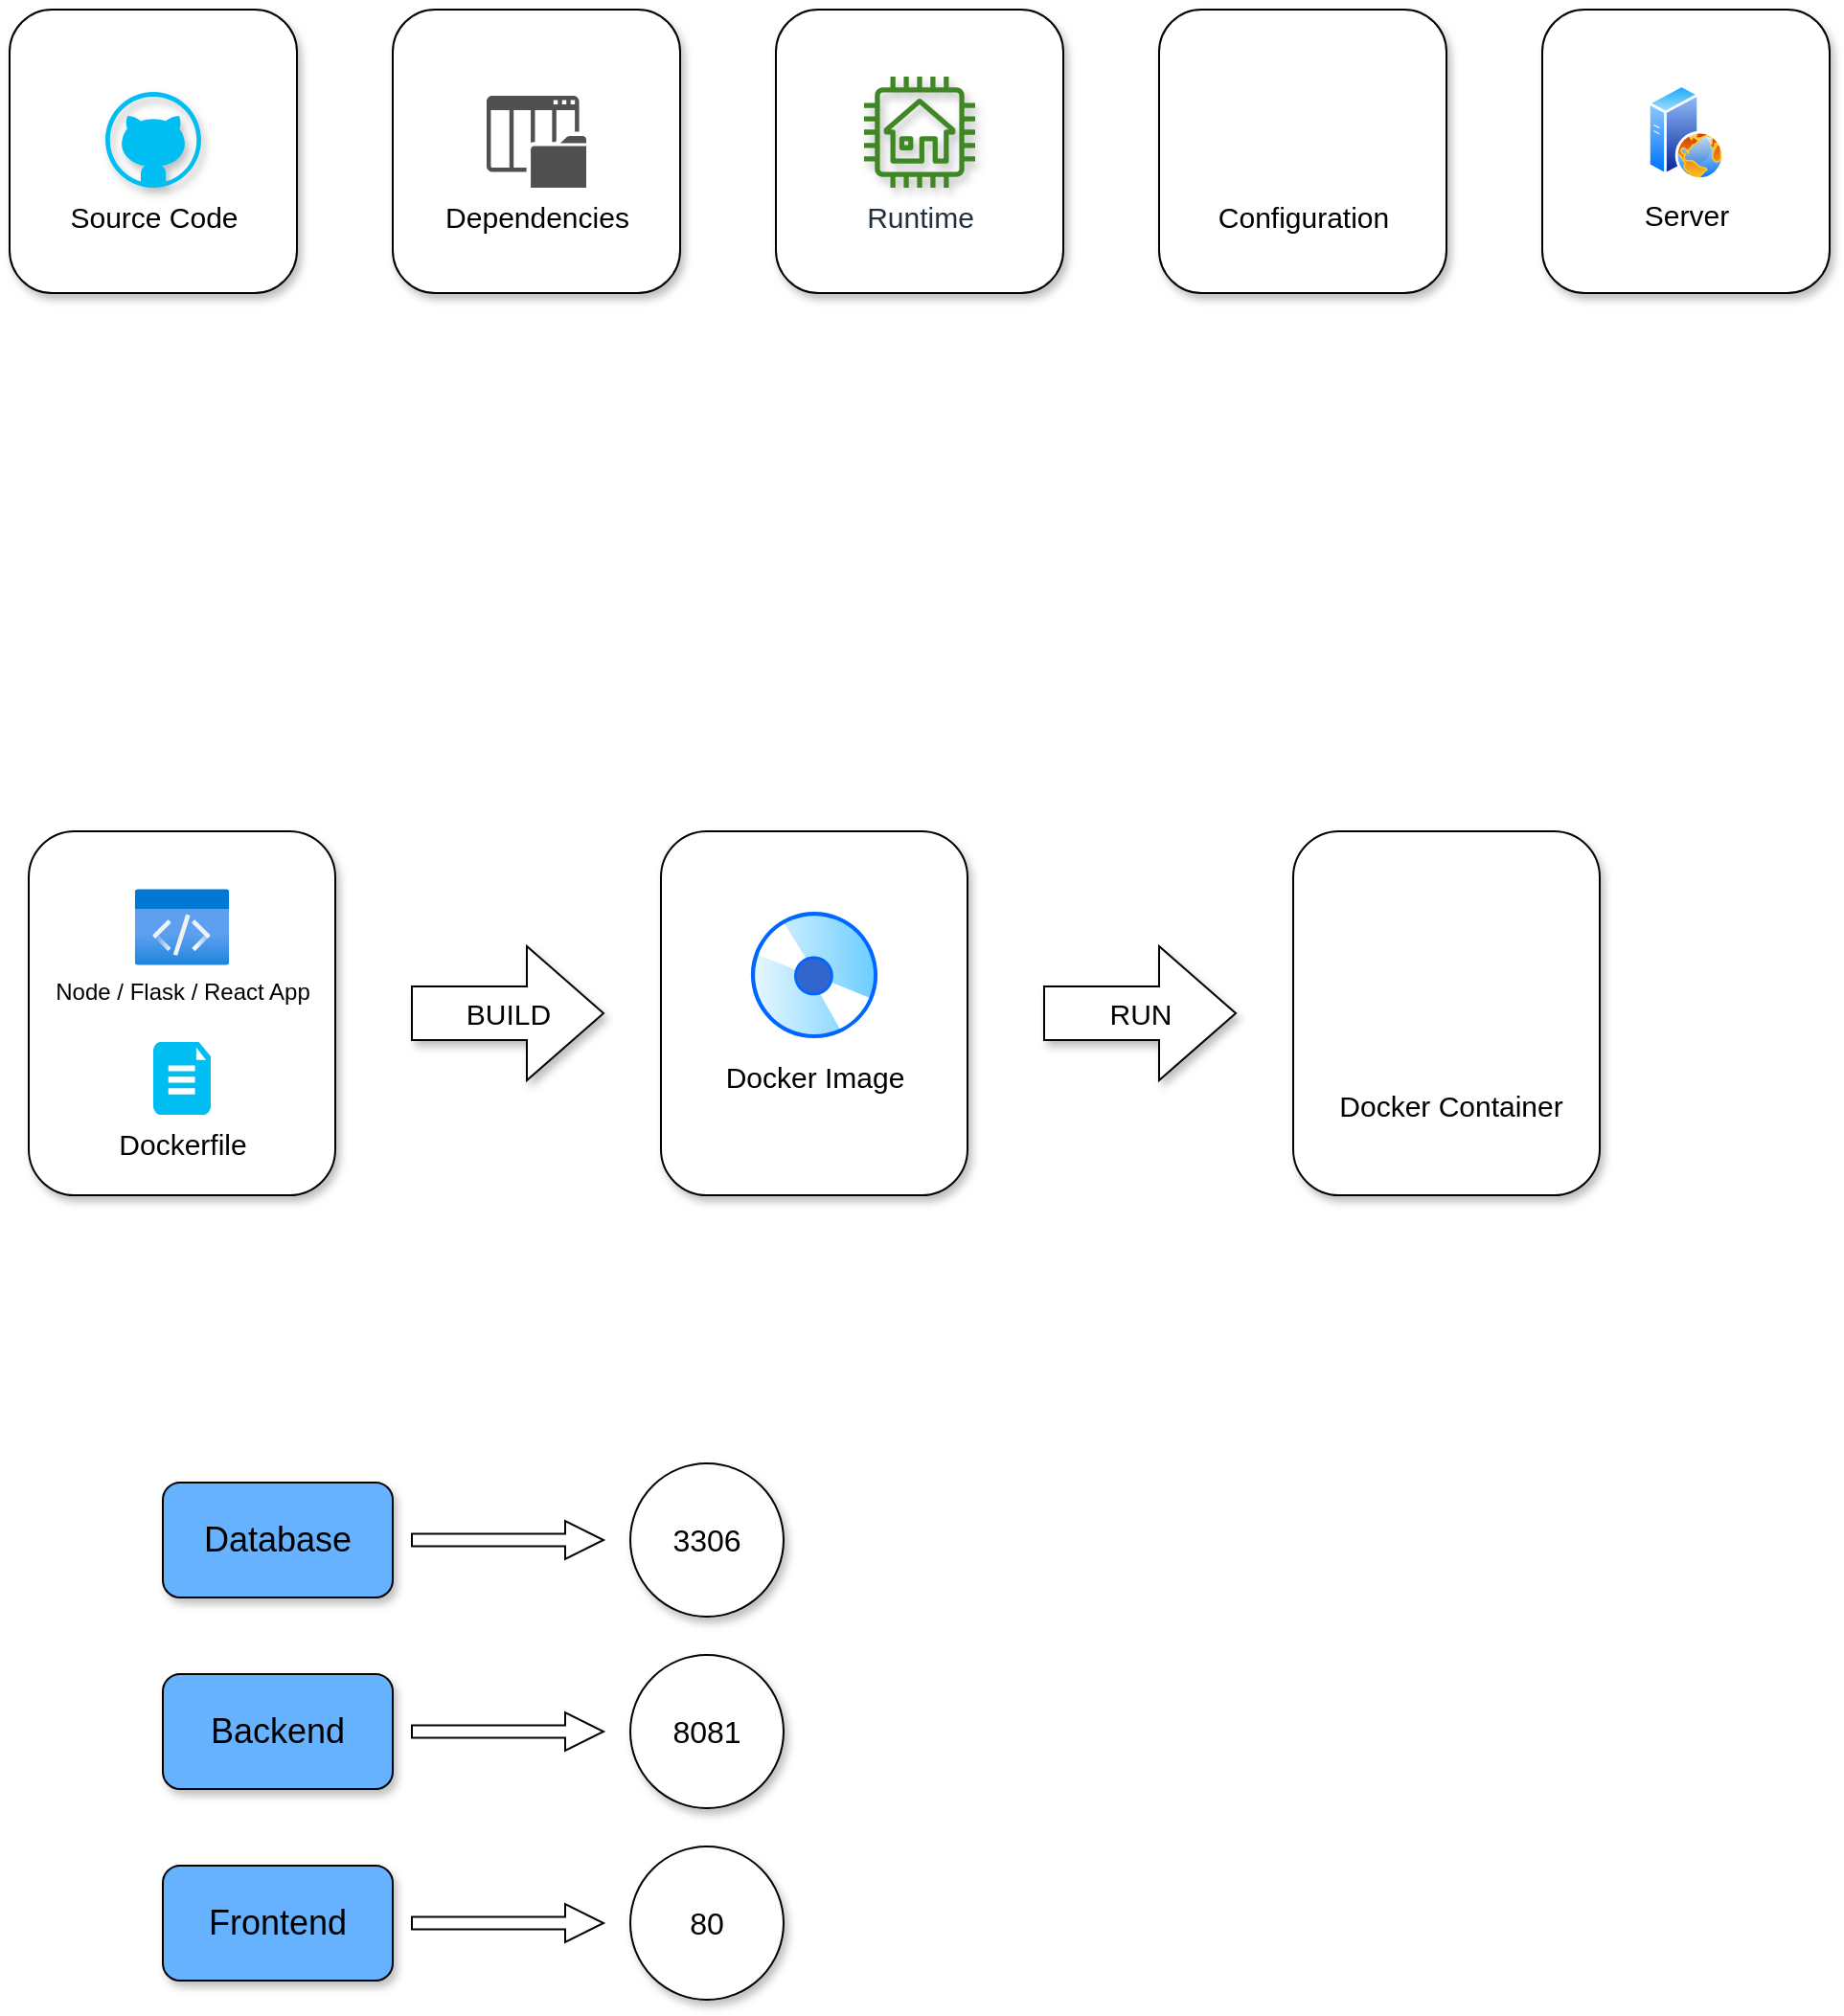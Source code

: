<mxfile version="20.0.0" type="github">
  <diagram id="k4S6TAXFEj1f-I_9jxmt" name="Page-1">
    <mxGraphModel dx="1262" dy="807" grid="1" gridSize="10" guides="1" tooltips="1" connect="1" arrows="1" fold="1" page="1" pageScale="1" pageWidth="827" pageHeight="1169" math="0" shadow="0">
      <root>
        <mxCell id="0" />
        <mxCell id="1" parent="0" />
        <mxCell id="gMAMi1ND5IYVRVYwKoXf-45" value="" style="rounded=1;whiteSpace=wrap;html=1;fontSize=15;fontColor=#000000;fillColor=default;gradientColor=none;strokeColor=default;shadow=1;glass=0;sketch=0;" vertex="1" parent="1">
          <mxGeometry x="810" y="61" width="150" height="148" as="geometry" />
        </mxCell>
        <mxCell id="gMAMi1ND5IYVRVYwKoXf-44" value="" style="rounded=1;whiteSpace=wrap;html=1;fontSize=15;fontColor=#000000;fillColor=default;gradientColor=none;strokeColor=default;shadow=1;glass=0;sketch=0;" vertex="1" parent="1">
          <mxGeometry x="610" y="61" width="150" height="148" as="geometry" />
        </mxCell>
        <mxCell id="gMAMi1ND5IYVRVYwKoXf-43" value="" style="rounded=1;whiteSpace=wrap;html=1;fontSize=15;fontColor=#000000;fillColor=default;gradientColor=none;strokeColor=default;shadow=1;glass=0;sketch=0;" vertex="1" parent="1">
          <mxGeometry x="410" y="61" width="150" height="148" as="geometry" />
        </mxCell>
        <mxCell id="gMAMi1ND5IYVRVYwKoXf-42" value="" style="rounded=1;whiteSpace=wrap;html=1;fontSize=15;fontColor=#000000;fillColor=default;gradientColor=none;strokeColor=default;shadow=1;glass=0;sketch=0;" vertex="1" parent="1">
          <mxGeometry x="210" y="61" width="150" height="148" as="geometry" />
        </mxCell>
        <mxCell id="gMAMi1ND5IYVRVYwKoXf-41" value="" style="rounded=1;whiteSpace=wrap;html=1;fontSize=15;fontColor=#000000;fillColor=default;gradientColor=none;strokeColor=default;shadow=1;glass=0;sketch=0;" vertex="1" parent="1">
          <mxGeometry x="10" y="61" width="150" height="148" as="geometry" />
        </mxCell>
        <mxCell id="gMAMi1ND5IYVRVYwKoXf-31" value="" style="rounded=1;whiteSpace=wrap;html=1;fontSize=15;fontColor=#000000;fillColor=default;gradientColor=none;strokeColor=default;shadow=1;glass=0;sketch=0;" vertex="1" parent="1">
          <mxGeometry x="20" y="490" width="160" height="190" as="geometry" />
        </mxCell>
        <mxCell id="gMAMi1ND5IYVRVYwKoXf-25" value="" style="rounded=1;whiteSpace=wrap;html=1;fontSize=15;fontColor=#000000;fillColor=default;gradientColor=none;strokeColor=default;shadow=1;glass=0;sketch=0;" vertex="1" parent="1">
          <mxGeometry x="350" y="490" width="160" height="190" as="geometry" />
        </mxCell>
        <mxCell id="gMAMi1ND5IYVRVYwKoXf-16" value="Node / Flask / React App" style="aspect=fixed;html=1;points=[];align=center;image;fontSize=12;image=img/lib/azure2/general/Code.svg;fontColor=#000000;" vertex="1" parent="1">
          <mxGeometry x="75.38" y="520" width="49.23" height="40" as="geometry" />
        </mxCell>
        <mxCell id="gMAMi1ND5IYVRVYwKoXf-18" value="Dockerfile" style="verticalLabelPosition=bottom;html=1;verticalAlign=top;align=center;strokeColor=none;fillColor=#00BEF2;shape=mxgraph.azure.file_2;pointerEvents=1;fontSize=15;fontColor=#000000;" vertex="1" parent="1">
          <mxGeometry x="85" y="600" width="30" height="38" as="geometry" />
        </mxCell>
        <mxCell id="gMAMi1ND5IYVRVYwKoXf-19" value="Docker Image" style="aspect=fixed;perimeter=ellipsePerimeter;html=1;align=center;shadow=0;dashed=0;spacingTop=3;image;image=img/lib/active_directory/cd_dvd.svg;fontSize=15;fontColor=#000000;" vertex="1" parent="1">
          <mxGeometry x="395" y="530" width="70" height="70" as="geometry" />
        </mxCell>
        <mxCell id="gMAMi1ND5IYVRVYwKoXf-22" value="BUILD" style="html=1;shadow=1;dashed=0;align=center;verticalAlign=middle;shape=mxgraph.arrows2.arrow;dy=0.6;dx=40;notch=0;fontSize=15;fontColor=#000000;sketch=0;" vertex="1" parent="1">
          <mxGeometry x="220" y="550" width="100" height="70" as="geometry" />
        </mxCell>
        <mxCell id="gMAMi1ND5IYVRVYwKoXf-24" value="RUN" style="html=1;shadow=1;dashed=0;align=center;verticalAlign=middle;shape=mxgraph.arrows2.arrow;dy=0.6;dx=40;notch=0;fontSize=15;fontColor=#000000;" vertex="1" parent="1">
          <mxGeometry x="550" y="550" width="100" height="70" as="geometry" />
        </mxCell>
        <mxCell id="gMAMi1ND5IYVRVYwKoXf-26" value="" style="rounded=1;whiteSpace=wrap;html=1;fontSize=15;fontColor=#000000;fillColor=default;gradientColor=none;strokeColor=default;shadow=1;glass=0;sketch=0;" vertex="1" parent="1">
          <mxGeometry x="680" y="490" width="160" height="190" as="geometry" />
        </mxCell>
        <mxCell id="gMAMi1ND5IYVRVYwKoXf-28" value="Docker Container" style="shape=image;html=1;verticalAlign=top;verticalLabelPosition=bottom;labelBackgroundColor=#ffffff;imageAspect=0;aspect=fixed;image=https://cdn1.iconfinder.com/data/icons/unicons-line-vol-3/24/docker-128.png;rounded=1;shadow=1;glass=0;sketch=0;fontSize=15;fontColor=#000000;strokeColor=default;fillColor=#3399FF;gradientColor=none;" vertex="1" parent="1">
          <mxGeometry x="717" y="528" width="90" height="90" as="geometry" />
        </mxCell>
        <mxCell id="gMAMi1ND5IYVRVYwKoXf-36" value="Source Code" style="verticalLabelPosition=bottom;html=1;verticalAlign=top;align=center;strokeColor=none;fillColor=#00BEF2;shape=mxgraph.azure.github_code;pointerEvents=1;rounded=1;shadow=1;glass=0;sketch=0;fontSize=15;fontColor=#000000;" vertex="1" parent="1">
          <mxGeometry x="60" y="104" width="50" height="50" as="geometry" />
        </mxCell>
        <mxCell id="gMAMi1ND5IYVRVYwKoXf-37" value="Dependencies" style="sketch=0;pointerEvents=1;shadow=0;dashed=0;html=1;strokeColor=none;fillColor=#505050;labelPosition=center;verticalLabelPosition=bottom;verticalAlign=top;outlineConnect=0;align=center;shape=mxgraph.office.concepts.list_library;rounded=1;glass=0;fontSize=15;fontColor=#000000;" vertex="1" parent="1">
          <mxGeometry x="259" y="106" width="52" height="48" as="geometry" />
        </mxCell>
        <mxCell id="gMAMi1ND5IYVRVYwKoXf-38" value="&lt;font style=&quot;font-size: 15px;&quot;&gt;Runtime&lt;/font&gt;" style="sketch=0;outlineConnect=0;fontColor=#232F3E;gradientColor=none;fillColor=#3F8624;strokeColor=none;dashed=0;verticalLabelPosition=bottom;verticalAlign=top;align=center;html=1;fontSize=12;fontStyle=0;aspect=fixed;pointerEvents=1;shape=mxgraph.aws4.house;rounded=1;shadow=1;glass=0;" vertex="1" parent="1">
          <mxGeometry x="456" y="96" width="58" height="58" as="geometry" />
        </mxCell>
        <mxCell id="gMAMi1ND5IYVRVYwKoXf-39" value="Configuration" style="shape=image;html=1;verticalAlign=top;verticalLabelPosition=bottom;labelBackgroundColor=#ffffff;imageAspect=0;aspect=fixed;image=https://cdn3.iconfinder.com/data/icons/strokeline/128/25_icons-128.png;rounded=1;shadow=1;glass=0;sketch=0;fontSize=15;fontColor=#000000;strokeColor=default;fillColor=#3399FF;gradientColor=none;" vertex="1" parent="1">
          <mxGeometry x="659.5" y="103" width="51" height="51" as="geometry" />
        </mxCell>
        <mxCell id="gMAMi1ND5IYVRVYwKoXf-40" value="Server" style="aspect=fixed;perimeter=ellipsePerimeter;html=1;align=center;shadow=0;dashed=0;spacingTop=3;image;image=img/lib/active_directory/web_server.svg;rounded=1;glass=0;sketch=0;fontSize=15;fontColor=#000000;strokeColor=default;fillColor=#3399FF;gradientColor=none;" vertex="1" parent="1">
          <mxGeometry x="865" y="100" width="40" height="50" as="geometry" />
        </mxCell>
        <mxCell id="gMAMi1ND5IYVRVYwKoXf-54" value="&lt;font style=&quot;font-size: 18px;&quot;&gt;Frontend&lt;/font&gt;" style="rounded=1;whiteSpace=wrap;html=1;shadow=1;glass=0;sketch=0;fontSize=9;fontColor=#000000;strokeColor=default;fillColor=#66B2FF;gradientColor=none;" vertex="1" parent="1">
          <mxGeometry x="90" y="1030" width="120" height="60" as="geometry" />
        </mxCell>
        <mxCell id="gMAMi1ND5IYVRVYwKoXf-56" value="&lt;font style=&quot;font-size: 18px;&quot;&gt;Backend&lt;/font&gt;" style="rounded=1;whiteSpace=wrap;html=1;shadow=1;glass=0;sketch=0;fontSize=9;fontColor=#000000;strokeColor=default;fillColor=#66B2FF;gradientColor=none;" vertex="1" parent="1">
          <mxGeometry x="90" y="930" width="120" height="60" as="geometry" />
        </mxCell>
        <mxCell id="gMAMi1ND5IYVRVYwKoXf-58" value="&lt;font style=&quot;font-size: 16px;&quot;&gt;80&lt;/font&gt;" style="ellipse;whiteSpace=wrap;html=1;aspect=fixed;rounded=1;shadow=1;glass=0;sketch=0;fontSize=18;fontColor=#000000;strokeColor=default;fillColor=default;gradientColor=none;" vertex="1" parent="1">
          <mxGeometry x="334" y="1020" width="80" height="80" as="geometry" />
        </mxCell>
        <mxCell id="gMAMi1ND5IYVRVYwKoXf-65" value="&lt;font style=&quot;font-size: 16px;&quot;&gt;8081&lt;/font&gt;" style="ellipse;whiteSpace=wrap;html=1;aspect=fixed;rounded=1;shadow=1;glass=0;sketch=0;fontSize=18;fontColor=#000000;strokeColor=default;fillColor=default;gradientColor=none;" vertex="1" parent="1">
          <mxGeometry x="334" y="920" width="80" height="80" as="geometry" />
        </mxCell>
        <mxCell id="gMAMi1ND5IYVRVYwKoXf-71" value="&lt;font style=&quot;font-size: 18px;&quot;&gt;Database&lt;br&gt;&lt;/font&gt;" style="rounded=1;whiteSpace=wrap;html=1;shadow=1;glass=0;sketch=0;fontSize=9;fontColor=#000000;strokeColor=default;fillColor=#66B2FF;gradientColor=none;" vertex="1" parent="1">
          <mxGeometry x="90.0" y="830" width="120" height="60" as="geometry" />
        </mxCell>
        <mxCell id="gMAMi1ND5IYVRVYwKoXf-74" value="&lt;font style=&quot;font-size: 16px;&quot;&gt;3306&lt;/font&gt;" style="ellipse;whiteSpace=wrap;html=1;aspect=fixed;rounded=1;shadow=1;glass=0;sketch=0;fontSize=18;fontColor=#000000;strokeColor=default;fillColor=default;gradientColor=none;" vertex="1" parent="1">
          <mxGeometry x="334" y="820" width="80" height="80" as="geometry" />
        </mxCell>
        <mxCell id="gMAMi1ND5IYVRVYwKoXf-78" value="" style="html=1;shadow=0;dashed=0;align=center;verticalAlign=middle;shape=mxgraph.arrows2.arrow;dy=0.67;dx=20;notch=0;rounded=1;glass=0;sketch=0;fontSize=16;fontColor=#000000;strokeColor=default;fillColor=default;gradientColor=none;" vertex="1" parent="1">
          <mxGeometry x="220" y="950" width="100" height="20" as="geometry" />
        </mxCell>
        <mxCell id="gMAMi1ND5IYVRVYwKoXf-80" value="" style="html=1;shadow=0;dashed=0;align=center;verticalAlign=middle;shape=mxgraph.arrows2.arrow;dy=0.67;dx=20;notch=0;rounded=1;glass=0;sketch=0;fontSize=16;fontColor=#000000;strokeColor=default;fillColor=default;gradientColor=none;" vertex="1" parent="1">
          <mxGeometry x="220" y="1050" width="100" height="20" as="geometry" />
        </mxCell>
        <mxCell id="gMAMi1ND5IYVRVYwKoXf-81" value="" style="html=1;shadow=0;dashed=0;align=center;verticalAlign=middle;shape=mxgraph.arrows2.arrow;dy=0.67;dx=20;notch=0;rounded=1;glass=0;sketch=0;fontSize=16;fontColor=#000000;strokeColor=default;fillColor=default;gradientColor=none;" vertex="1" parent="1">
          <mxGeometry x="220" y="850" width="100" height="20" as="geometry" />
        </mxCell>
      </root>
    </mxGraphModel>
  </diagram>
</mxfile>
